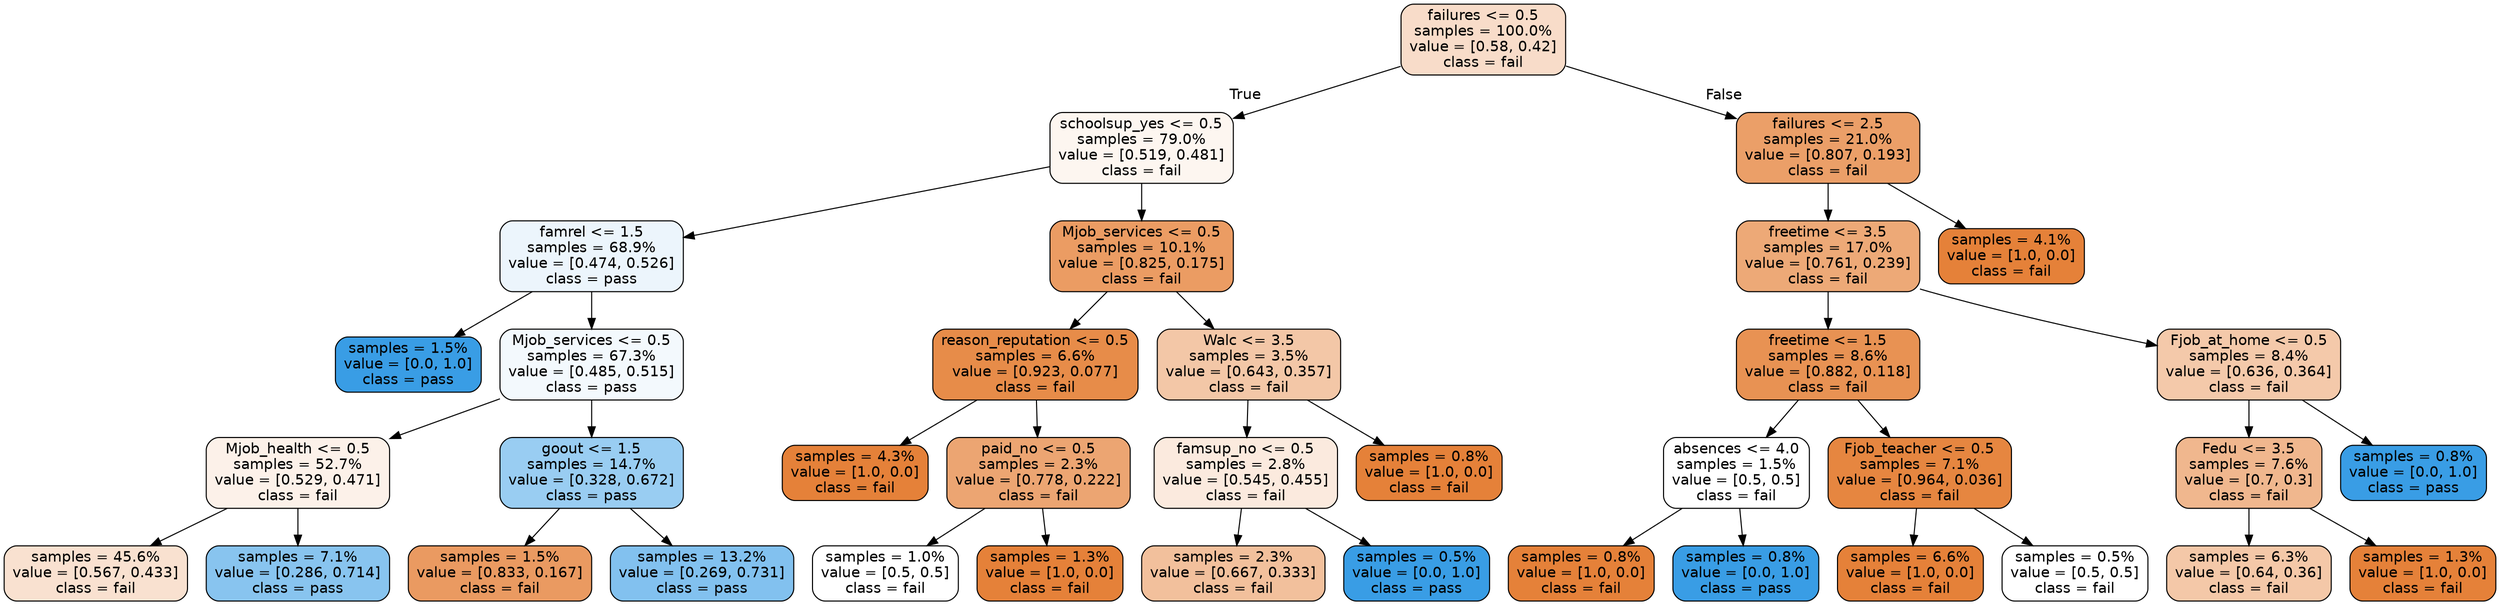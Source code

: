 digraph Tree {
node [shape=box, style="filled, rounded", color="black", fontname=helvetica] ;
edge [fontname=helvetica] ;
0 [label="failures <= 0.5\nsamples = 100.0%\nvalue = [0.58, 0.42]\nclass = fail", fillcolor="#f8dcc9"] ;
1 [label="schoolsup_yes <= 0.5\nsamples = 79.0%\nvalue = [0.519, 0.481]\nclass = fail", fillcolor="#fdf6f0"] ;
0 -> 1 [labeldistance=2.5, labelangle=45, headlabel="True"] ;
2 [label="famrel <= 1.5\nsamples = 68.9%\nvalue = [0.474, 0.526]\nclass = pass", fillcolor="#ecf5fc"] ;
1 -> 2 ;
3 [label="samples = 1.5%\nvalue = [0.0, 1.0]\nclass = pass", fillcolor="#399de5"] ;
2 -> 3 ;
4 [label="Mjob_services <= 0.5\nsamples = 67.3%\nvalue = [0.485, 0.515]\nclass = pass", fillcolor="#f3f9fd"] ;
2 -> 4 ;
5 [label="Mjob_health <= 0.5\nsamples = 52.7%\nvalue = [0.529, 0.471]\nclass = fail", fillcolor="#fcf1e9"] ;
4 -> 5 ;
6 [label="samples = 45.6%\nvalue = [0.567, 0.433]\nclass = fail", fillcolor="#f9e1d0"] ;
5 -> 6 ;
7 [label="samples = 7.1%\nvalue = [0.286, 0.714]\nclass = pass", fillcolor="#88c4ef"] ;
5 -> 7 ;
8 [label="goout <= 1.5\nsamples = 14.7%\nvalue = [0.328, 0.672]\nclass = pass", fillcolor="#99cdf2"] ;
4 -> 8 ;
9 [label="samples = 1.5%\nvalue = [0.833, 0.167]\nclass = fail", fillcolor="#ea9a61"] ;
8 -> 9 ;
10 [label="samples = 13.2%\nvalue = [0.269, 0.731]\nclass = pass", fillcolor="#82c1ef"] ;
8 -> 10 ;
11 [label="Mjob_services <= 0.5\nsamples = 10.1%\nvalue = [0.825, 0.175]\nclass = fail", fillcolor="#eb9c63"] ;
1 -> 11 ;
12 [label="reason_reputation <= 0.5\nsamples = 6.6%\nvalue = [0.923, 0.077]\nclass = fail", fillcolor="#e78c49"] ;
11 -> 12 ;
13 [label="samples = 4.3%\nvalue = [1.0, 0.0]\nclass = fail", fillcolor="#e58139"] ;
12 -> 13 ;
14 [label="paid_no <= 0.5\nsamples = 2.3%\nvalue = [0.778, 0.222]\nclass = fail", fillcolor="#eca572"] ;
12 -> 14 ;
15 [label="samples = 1.0%\nvalue = [0.5, 0.5]\nclass = fail", fillcolor="#ffffff"] ;
14 -> 15 ;
16 [label="samples = 1.3%\nvalue = [1.0, 0.0]\nclass = fail", fillcolor="#e58139"] ;
14 -> 16 ;
17 [label="Walc <= 3.5\nsamples = 3.5%\nvalue = [0.643, 0.357]\nclass = fail", fillcolor="#f3c7a7"] ;
11 -> 17 ;
18 [label="famsup_no <= 0.5\nsamples = 2.8%\nvalue = [0.545, 0.455]\nclass = fail", fillcolor="#fbeade"] ;
17 -> 18 ;
19 [label="samples = 2.3%\nvalue = [0.667, 0.333]\nclass = fail", fillcolor="#f2c09c"] ;
18 -> 19 ;
20 [label="samples = 0.5%\nvalue = [0.0, 1.0]\nclass = pass", fillcolor="#399de5"] ;
18 -> 20 ;
21 [label="samples = 0.8%\nvalue = [1.0, 0.0]\nclass = fail", fillcolor="#e58139"] ;
17 -> 21 ;
22 [label="failures <= 2.5\nsamples = 21.0%\nvalue = [0.807, 0.193]\nclass = fail", fillcolor="#eb9f68"] ;
0 -> 22 [labeldistance=2.5, labelangle=-45, headlabel="False"] ;
23 [label="freetime <= 3.5\nsamples = 17.0%\nvalue = [0.761, 0.239]\nclass = fail", fillcolor="#eda977"] ;
22 -> 23 ;
24 [label="freetime <= 1.5\nsamples = 8.6%\nvalue = [0.882, 0.118]\nclass = fail", fillcolor="#e89253"] ;
23 -> 24 ;
25 [label="absences <= 4.0\nsamples = 1.5%\nvalue = [0.5, 0.5]\nclass = fail", fillcolor="#ffffff"] ;
24 -> 25 ;
26 [label="samples = 0.8%\nvalue = [1.0, 0.0]\nclass = fail", fillcolor="#e58139"] ;
25 -> 26 ;
27 [label="samples = 0.8%\nvalue = [0.0, 1.0]\nclass = pass", fillcolor="#399de5"] ;
25 -> 27 ;
28 [label="Fjob_teacher <= 0.5\nsamples = 7.1%\nvalue = [0.964, 0.036]\nclass = fail", fillcolor="#e68640"] ;
24 -> 28 ;
29 [label="samples = 6.6%\nvalue = [1.0, 0.0]\nclass = fail", fillcolor="#e58139"] ;
28 -> 29 ;
30 [label="samples = 0.5%\nvalue = [0.5, 0.5]\nclass = fail", fillcolor="#ffffff"] ;
28 -> 30 ;
31 [label="Fjob_at_home <= 0.5\nsamples = 8.4%\nvalue = [0.636, 0.364]\nclass = fail", fillcolor="#f4c9aa"] ;
23 -> 31 ;
32 [label="Fedu <= 3.5\nsamples = 7.6%\nvalue = [0.7, 0.3]\nclass = fail", fillcolor="#f0b78e"] ;
31 -> 32 ;
33 [label="samples = 6.3%\nvalue = [0.64, 0.36]\nclass = fail", fillcolor="#f4c8a8"] ;
32 -> 33 ;
34 [label="samples = 1.3%\nvalue = [1.0, 0.0]\nclass = fail", fillcolor="#e58139"] ;
32 -> 34 ;
35 [label="samples = 0.8%\nvalue = [0.0, 1.0]\nclass = pass", fillcolor="#399de5"] ;
31 -> 35 ;
36 [label="samples = 4.1%\nvalue = [1.0, 0.0]\nclass = fail", fillcolor="#e58139"] ;
22 -> 36 ;
}